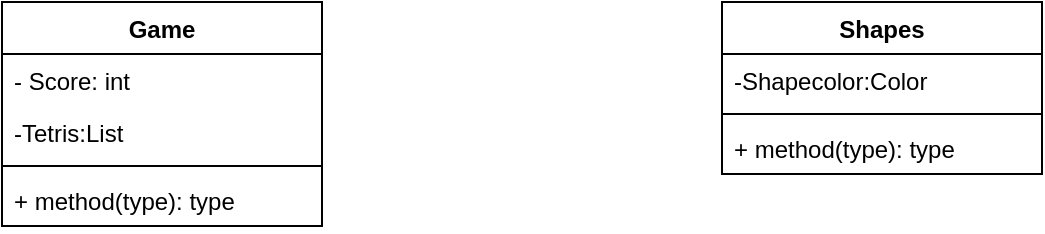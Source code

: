 <mxfile version="13.6.6" type="github"><diagram id="X-OOLpOcQ35imI5U63tR" name="Page-1"><mxGraphModel dx="1038" dy="548" grid="1" gridSize="10" guides="1" tooltips="1" connect="1" arrows="1" fold="1" page="1" pageScale="1" pageWidth="827" pageHeight="1169" math="0" shadow="0"><root><mxCell id="0"/><mxCell id="1" parent="0"/><mxCell id="u2LKCjqAhQFK3eYu0awG-1" value="Game" style="swimlane;fontStyle=1;align=center;verticalAlign=top;childLayout=stackLayout;horizontal=1;startSize=26;horizontalStack=0;resizeParent=1;resizeParentMax=0;resizeLast=0;collapsible=1;marginBottom=0;" vertex="1" parent="1"><mxGeometry x="80" y="40" width="160" height="112" as="geometry"><mxRectangle x="130" y="70" width="70" height="26" as="alternateBounds"/></mxGeometry></mxCell><mxCell id="u2LKCjqAhQFK3eYu0awG-2" value="- Score: int" style="text;strokeColor=none;fillColor=none;align=left;verticalAlign=top;spacingLeft=4;spacingRight=4;overflow=hidden;rotatable=0;points=[[0,0.5],[1,0.5]];portConstraint=eastwest;" vertex="1" parent="u2LKCjqAhQFK3eYu0awG-1"><mxGeometry y="26" width="160" height="26" as="geometry"/></mxCell><mxCell id="u2LKCjqAhQFK3eYu0awG-5" value="-Tetris:List" style="text;strokeColor=none;fillColor=none;align=left;verticalAlign=top;spacingLeft=4;spacingRight=4;overflow=hidden;rotatable=0;points=[[0,0.5],[1,0.5]];portConstraint=eastwest;" vertex="1" parent="u2LKCjqAhQFK3eYu0awG-1"><mxGeometry y="52" width="160" height="26" as="geometry"/></mxCell><mxCell id="u2LKCjqAhQFK3eYu0awG-3" value="" style="line;strokeWidth=1;fillColor=none;align=left;verticalAlign=middle;spacingTop=-1;spacingLeft=3;spacingRight=3;rotatable=0;labelPosition=right;points=[];portConstraint=eastwest;" vertex="1" parent="u2LKCjqAhQFK3eYu0awG-1"><mxGeometry y="78" width="160" height="8" as="geometry"/></mxCell><mxCell id="u2LKCjqAhQFK3eYu0awG-4" value="+ method(type): type" style="text;strokeColor=none;fillColor=none;align=left;verticalAlign=top;spacingLeft=4;spacingRight=4;overflow=hidden;rotatable=0;points=[[0,0.5],[1,0.5]];portConstraint=eastwest;" vertex="1" parent="u2LKCjqAhQFK3eYu0awG-1"><mxGeometry y="86" width="160" height="26" as="geometry"/></mxCell><mxCell id="u2LKCjqAhQFK3eYu0awG-6" value="Shapes" style="swimlane;fontStyle=1;align=center;verticalAlign=top;childLayout=stackLayout;horizontal=1;startSize=26;horizontalStack=0;resizeParent=1;resizeParentMax=0;resizeLast=0;collapsible=1;marginBottom=0;" vertex="1" parent="1"><mxGeometry x="440" y="40" width="160" height="86" as="geometry"><mxRectangle x="130" y="70" width="70" height="26" as="alternateBounds"/></mxGeometry></mxCell><mxCell id="u2LKCjqAhQFK3eYu0awG-7" value="-Shapecolor:Color" style="text;strokeColor=none;fillColor=none;align=left;verticalAlign=top;spacingLeft=4;spacingRight=4;overflow=hidden;rotatable=0;points=[[0,0.5],[1,0.5]];portConstraint=eastwest;" vertex="1" parent="u2LKCjqAhQFK3eYu0awG-6"><mxGeometry y="26" width="160" height="26" as="geometry"/></mxCell><mxCell id="u2LKCjqAhQFK3eYu0awG-9" value="" style="line;strokeWidth=1;fillColor=none;align=left;verticalAlign=middle;spacingTop=-1;spacingLeft=3;spacingRight=3;rotatable=0;labelPosition=right;points=[];portConstraint=eastwest;" vertex="1" parent="u2LKCjqAhQFK3eYu0awG-6"><mxGeometry y="52" width="160" height="8" as="geometry"/></mxCell><mxCell id="u2LKCjqAhQFK3eYu0awG-10" value="+ method(type): type" style="text;strokeColor=none;fillColor=none;align=left;verticalAlign=top;spacingLeft=4;spacingRight=4;overflow=hidden;rotatable=0;points=[[0,0.5],[1,0.5]];portConstraint=eastwest;" vertex="1" parent="u2LKCjqAhQFK3eYu0awG-6"><mxGeometry y="60" width="160" height="26" as="geometry"/></mxCell></root></mxGraphModel></diagram></mxfile>